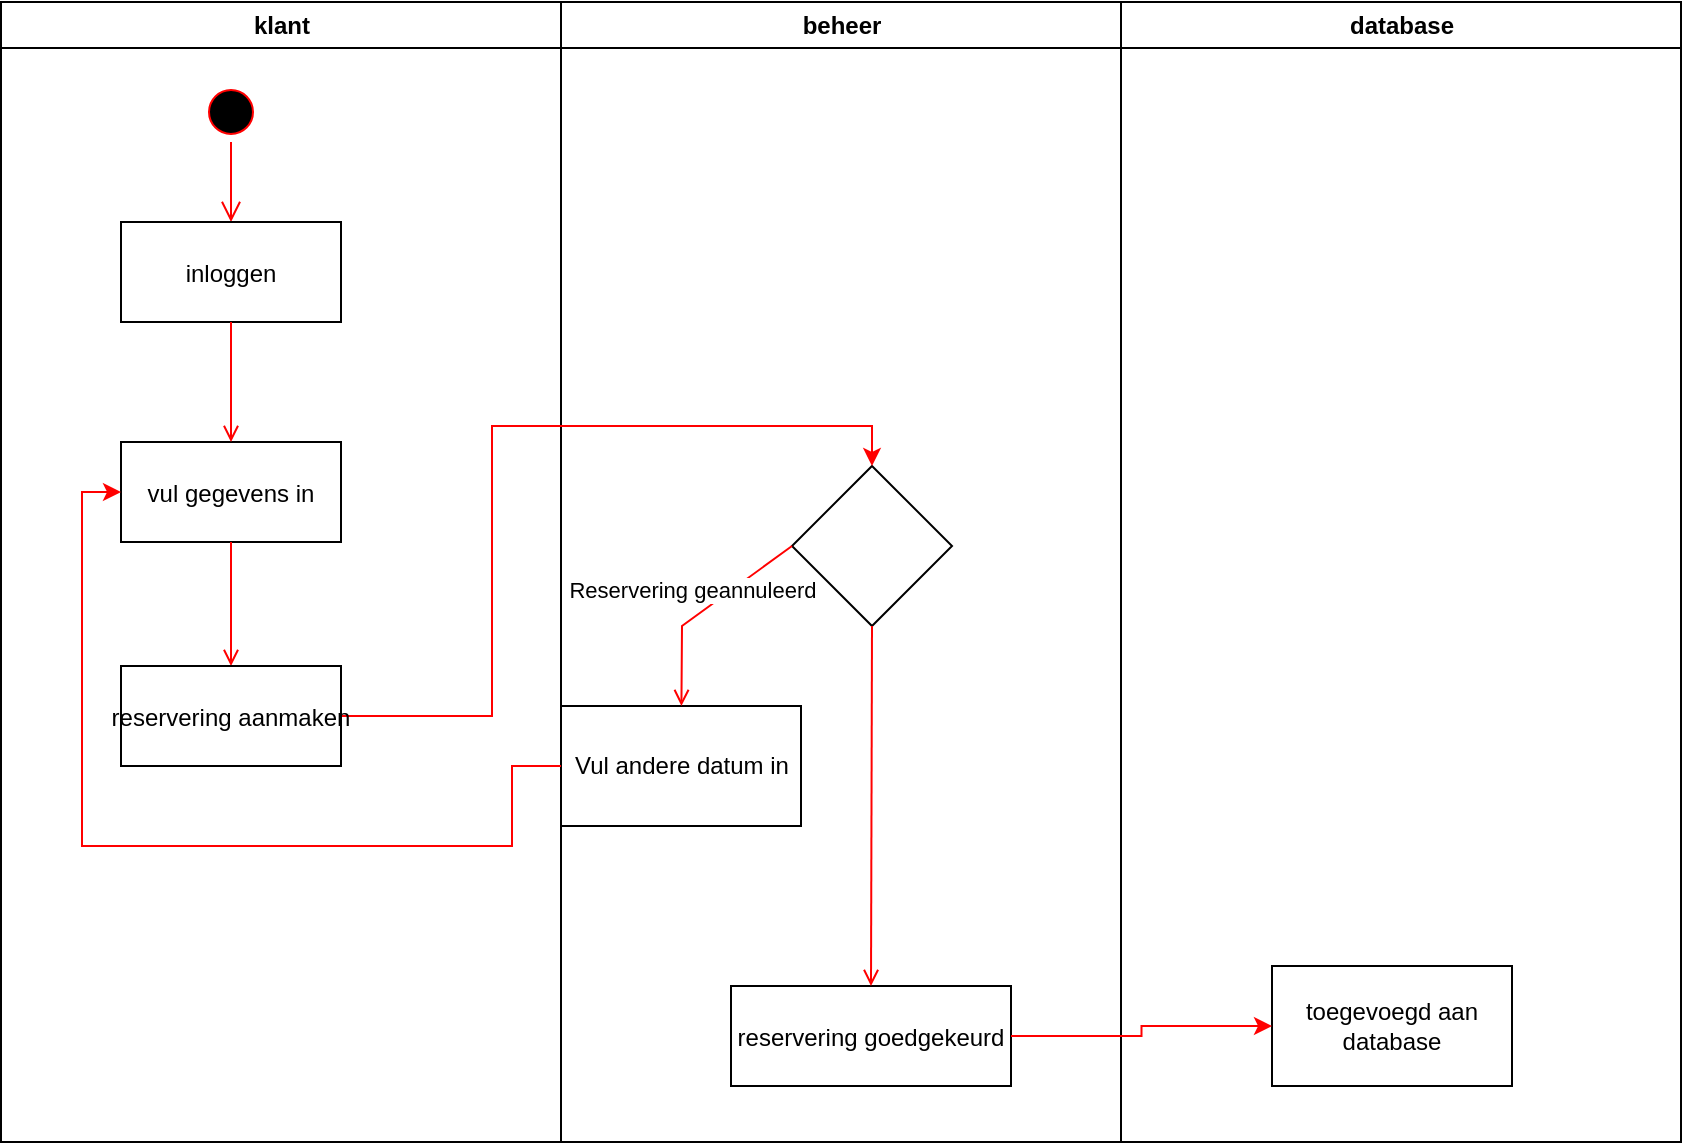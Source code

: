 <mxfile version="15.2.7" type="device"><diagram name="Page-1" id="e7e014a7-5840-1c2e-5031-d8a46d1fe8dd"><mxGraphModel dx="1024" dy="592" grid="0" gridSize="10" guides="1" tooltips="1" connect="1" arrows="1" fold="1" page="1" pageScale="1" pageWidth="1169" pageHeight="826" background="#ffffff" math="0" shadow="0"><root><mxCell id="0"/><mxCell id="1" parent="0"/><mxCell id="2" value="klant" style="swimlane;whiteSpace=wrap" parent="1" vertex="1"><mxGeometry x="164.5" y="128" width="280" height="570" as="geometry"/></mxCell><mxCell id="5" value="" style="ellipse;shape=startState;fillColor=#000000;strokeColor=#ff0000;" parent="2" vertex="1"><mxGeometry x="100" y="40" width="30" height="30" as="geometry"/></mxCell><mxCell id="6" value="" style="edgeStyle=elbowEdgeStyle;elbow=horizontal;verticalAlign=bottom;endArrow=open;endSize=8;strokeColor=#FF0000;endFill=1;rounded=0" parent="2" source="5" target="7" edge="1"><mxGeometry x="100" y="40" as="geometry"><mxPoint x="115" y="110" as="targetPoint"/></mxGeometry></mxCell><mxCell id="7" value="inloggen" style="" parent="2" vertex="1"><mxGeometry x="60" y="110" width="110" height="50" as="geometry"/></mxCell><mxCell id="8" value="vul gegevens in" style="" parent="2" vertex="1"><mxGeometry x="60" y="220" width="110" height="50" as="geometry"/></mxCell><mxCell id="9" value="" style="endArrow=open;strokeColor=#FF0000;endFill=1;rounded=0" parent="2" source="7" target="8" edge="1"><mxGeometry relative="1" as="geometry"/></mxCell><mxCell id="3" value="beheer" style="swimlane;whiteSpace=wrap" parent="1" vertex="1"><mxGeometry x="444.5" y="128" width="280" height="570" as="geometry"/></mxCell><mxCell id="JvouMGawEcQ7pDT6g4tV-42" value="reservering goedgekeurd" style="" parent="3" vertex="1"><mxGeometry x="85" y="492" width="140" height="50" as="geometry"/></mxCell><mxCell id="JvouMGawEcQ7pDT6g4tV-43" value="" style="rhombus;whiteSpace=wrap;html=1;" parent="3" vertex="1"><mxGeometry x="115.5" y="232" width="80" height="80" as="geometry"/></mxCell><mxCell id="JvouMGawEcQ7pDT6g4tV-44" value="" style="endArrow=open;strokeColor=#FF0000;endFill=1;rounded=0;entryX=0.5;entryY=0;entryDx=0;entryDy=0;exitX=0.5;exitY=1;exitDx=0;exitDy=0;" parent="3" source="JvouMGawEcQ7pDT6g4tV-43" target="JvouMGawEcQ7pDT6g4tV-42" edge="1"><mxGeometry relative="1" as="geometry"><mxPoint x="-100" y="252.769" as="sourcePoint"/><mxPoint x="165.5" y="242" as="targetPoint"/></mxGeometry></mxCell><mxCell id="JvouMGawEcQ7pDT6g4tV-47" value="Vul andere datum in" style="rounded=0;whiteSpace=wrap;html=1;" parent="3" vertex="1"><mxGeometry y="352" width="120" height="60" as="geometry"/></mxCell><mxCell id="JvouMGawEcQ7pDT6g4tV-45" value="" style="endArrow=open;strokeColor=#FF0000;endFill=1;rounded=0;exitX=0;exitY=0.5;exitDx=0;exitDy=0;" parent="3" source="JvouMGawEcQ7pDT6g4tV-43" target="JvouMGawEcQ7pDT6g4tV-47" edge="1"><mxGeometry relative="1" as="geometry"><mxPoint x="-150" y="362.769" as="sourcePoint"/><mxPoint x="25.5" y="352" as="targetPoint"/><Array as="points"><mxPoint x="60.5" y="312"/></Array></mxGeometry></mxCell><mxCell id="JvouMGawEcQ7pDT6g4tV-48" value="Reservering geannuleerd" style="edgeLabel;html=1;align=center;verticalAlign=middle;resizable=0;points=[];" parent="JvouMGawEcQ7pDT6g4tV-45" vertex="1" connectable="0"><mxGeometry x="-0.314" relative="1" as="geometry"><mxPoint x="-20" as="offset"/></mxGeometry></mxCell><mxCell id="4" value="database" style="swimlane;whiteSpace=wrap" parent="1" vertex="1"><mxGeometry x="724.5" y="128" width="280" height="570" as="geometry"/></mxCell><mxCell id="JvouMGawEcQ7pDT6g4tV-54" value="toegevoegd aan database" style="rounded=0;whiteSpace=wrap;html=1;" parent="4" vertex="1"><mxGeometry x="75.5" y="482" width="120" height="60" as="geometry"/></mxCell><mxCell id="11" value="" style="endArrow=open;strokeColor=#FF0000;endFill=1;rounded=0;entryX=0.5;entryY=0;entryDx=0;entryDy=0;" parent="1" source="8" target="JvouMGawEcQ7pDT6g4tV-50" edge="1"><mxGeometry relative="1" as="geometry"><mxPoint x="279.5" y="453" as="targetPoint"/></mxGeometry></mxCell><mxCell id="JvouMGawEcQ7pDT6g4tV-49" value="" style="endArrow=open;strokeColor=#FF0000;endFill=1;rounded=0;exitX=0;exitY=0.75;exitDx=0;exitDy=0;startArrow=none;" parent="1" source="JvouMGawEcQ7pDT6g4tV-50" edge="1"><mxGeometry relative="1" as="geometry"><mxPoint x="344.5" y="380.769" as="sourcePoint"/><mxPoint x="270" y="470" as="targetPoint"/></mxGeometry></mxCell><mxCell id="JvouMGawEcQ7pDT6g4tV-53" style="edgeStyle=orthogonalEdgeStyle;rounded=0;orthogonalLoop=1;jettySize=auto;html=1;exitX=1;exitY=0.5;exitDx=0;exitDy=0;entryX=0.5;entryY=0;entryDx=0;entryDy=0;fillColor=#f8cecc;strokeColor=#FF0000;" parent="1" source="JvouMGawEcQ7pDT6g4tV-50" target="JvouMGawEcQ7pDT6g4tV-43" edge="1"><mxGeometry relative="1" as="geometry"><Array as="points"><mxPoint x="410" y="485"/><mxPoint x="410" y="340"/><mxPoint x="600" y="340"/></Array></mxGeometry></mxCell><mxCell id="JvouMGawEcQ7pDT6g4tV-50" value="reservering aanmaken" style="" parent="1" vertex="1"><mxGeometry x="224.5" y="460" width="110" height="50" as="geometry"/></mxCell><mxCell id="JvouMGawEcQ7pDT6g4tV-52" style="edgeStyle=orthogonalEdgeStyle;rounded=0;orthogonalLoop=1;jettySize=auto;html=1;exitX=0;exitY=0.5;exitDx=0;exitDy=0;entryX=0;entryY=0.5;entryDx=0;entryDy=0;strokeColor=#FF0000;" parent="1" source="JvouMGawEcQ7pDT6g4tV-47" target="8" edge="1"><mxGeometry relative="1" as="geometry"><Array as="points"><mxPoint x="420" y="510"/><mxPoint x="420" y="550"/><mxPoint x="205" y="550"/><mxPoint x="205" y="373"/></Array></mxGeometry></mxCell><mxCell id="JvouMGawEcQ7pDT6g4tV-55" style="edgeStyle=orthogonalEdgeStyle;rounded=0;orthogonalLoop=1;jettySize=auto;html=1;exitX=1;exitY=0.5;exitDx=0;exitDy=0;entryX=0;entryY=0.5;entryDx=0;entryDy=0;strokeColor=#FF0000;" parent="1" source="JvouMGawEcQ7pDT6g4tV-42" target="JvouMGawEcQ7pDT6g4tV-54" edge="1"><mxGeometry relative="1" as="geometry"/></mxCell></root></mxGraphModel></diagram></mxfile>